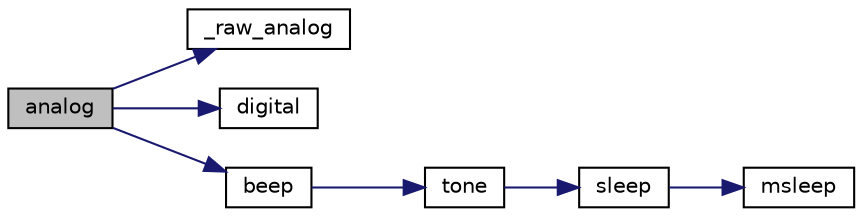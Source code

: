 digraph "analog"
{
  edge [fontname="Helvetica",fontsize="10",labelfontname="Helvetica",labelfontsize="10"];
  node [fontname="Helvetica",fontsize="10",shape=record];
  rankdir="LR";
  Node1 [label="analog",height=0.2,width=0.4,color="black", fillcolor="grey75", style="filled" fontcolor="black"];
  Node1 -> Node2 [color="midnightblue",fontsize="10",style="solid",fontname="Helvetica"];
  Node2 [label="_raw_analog",height=0.2,width=0.4,color="black", fillcolor="white", style="filled",URL="$lib__hb_8c.html#ab45352baf6161b1799e924c298b7384d"];
  Node1 -> Node3 [color="midnightblue",fontsize="10",style="solid",fontname="Helvetica"];
  Node3 [label="digital",height=0.2,width=0.4,color="black", fillcolor="white", style="filled",URL="$base_2lib__rwp_8c.html#a3eb7db79d996b92f7063b65dc34b3484"];
  Node1 -> Node4 [color="midnightblue",fontsize="10",style="solid",fontname="Helvetica"];
  Node4 [label="beep",height=0.2,width=0.4,color="black", fillcolor="white", style="filled",URL="$base_2lib__ic_8c.html#a912dfbf994f4d4c7dff5aa2540ae4400"];
  Node4 -> Node5 [color="midnightblue",fontsize="10",style="solid",fontname="Helvetica"];
  Node5 [label="tone",height=0.2,width=0.4,color="black", fillcolor="white", style="filled",URL="$base_2lib__ic_8c.html#aabe762cad0063d9271131f3cc306a0e8"];
  Node5 -> Node6 [color="midnightblue",fontsize="10",style="solid",fontname="Helvetica"];
  Node6 [label="sleep",height=0.2,width=0.4,color="black", fillcolor="white", style="filled",URL="$base_2lib__ic_8c.html#aa5113ec47ecf6d5c15614c9353cb9a08"];
  Node6 -> Node7 [color="midnightblue",fontsize="10",style="solid",fontname="Helvetica"];
  Node7 [label="msleep",height=0.2,width=0.4,color="black", fillcolor="white", style="filled",URL="$base_2lib__ic_8c.html#aa3650dfb953be0fa6fb4e6a625d3f777"];
}
